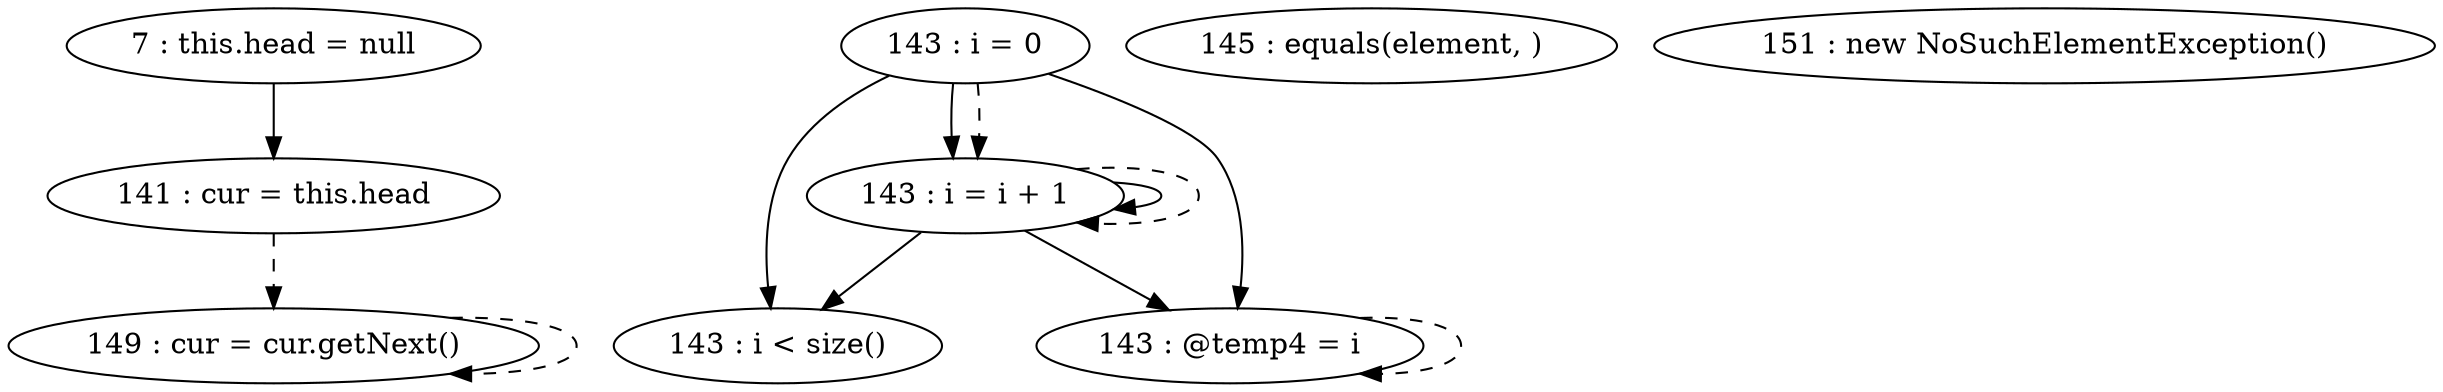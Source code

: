 digraph G {
"7 : this.head = null"
"7 : this.head = null" -> "141 : cur = this.head"
"141 : cur = this.head"
"141 : cur = this.head" -> "149 : cur = cur.getNext()" [style=dashed]
"143 : i = 0"
"143 : i = 0" -> "143 : i = i + 1"
"143 : i = 0" -> "143 : i < size()"
"143 : i = 0" -> "143 : @temp4 = i"
"143 : i = 0" -> "143 : i = i + 1" [style=dashed]
"143 : i < size()"
"145 : equals(element, )"
"151 : new NoSuchElementException()"
"149 : cur = cur.getNext()"
"149 : cur = cur.getNext()" -> "149 : cur = cur.getNext()" [style=dashed]
"143 : @temp4 = i"
"143 : @temp4 = i" -> "143 : @temp4 = i" [style=dashed]
"143 : i = i + 1"
"143 : i = i + 1" -> "143 : i = i + 1"
"143 : i = i + 1" -> "143 : i < size()"
"143 : i = i + 1" -> "143 : @temp4 = i"
"143 : i = i + 1" -> "143 : i = i + 1" [style=dashed]
}